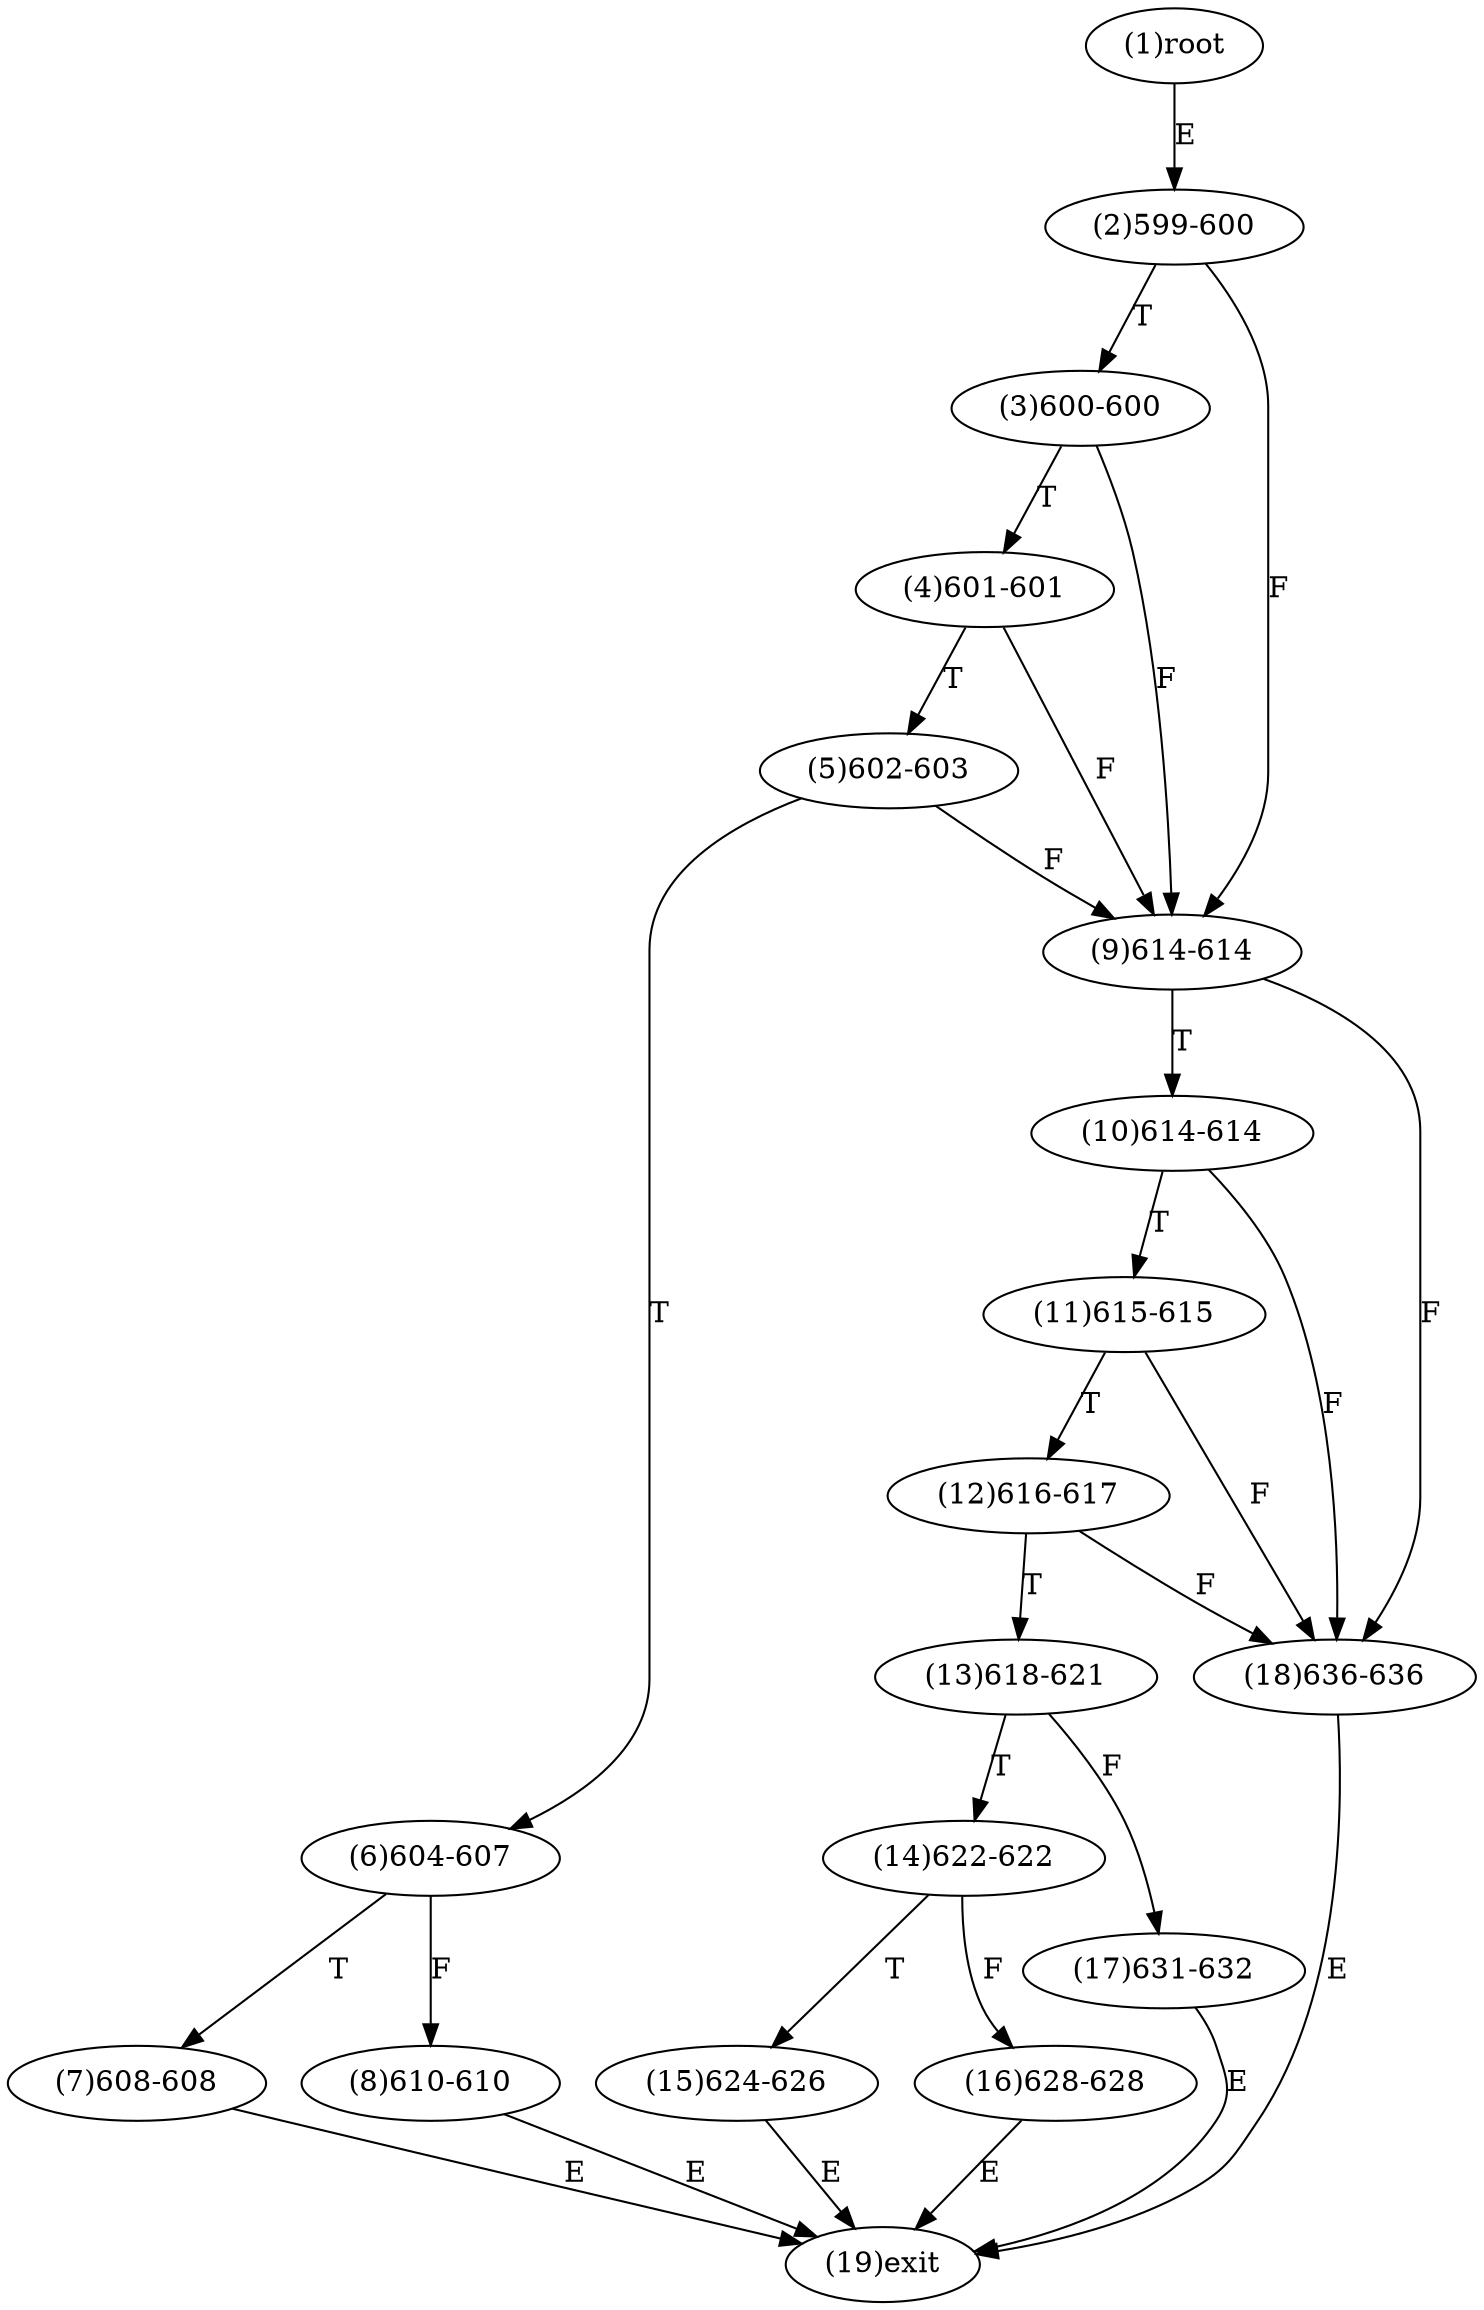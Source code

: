 digraph "" { 
1[ label="(1)root"];
2[ label="(2)599-600"];
3[ label="(3)600-600"];
4[ label="(4)601-601"];
5[ label="(5)602-603"];
6[ label="(6)604-607"];
7[ label="(7)608-608"];
8[ label="(8)610-610"];
9[ label="(9)614-614"];
10[ label="(10)614-614"];
11[ label="(11)615-615"];
12[ label="(12)616-617"];
13[ label="(13)618-621"];
14[ label="(14)622-622"];
15[ label="(15)624-626"];
17[ label="(17)631-632"];
16[ label="(16)628-628"];
19[ label="(19)exit"];
18[ label="(18)636-636"];
1->2[ label="E"];
2->9[ label="F"];
2->3[ label="T"];
3->9[ label="F"];
3->4[ label="T"];
4->9[ label="F"];
4->5[ label="T"];
5->9[ label="F"];
5->6[ label="T"];
6->8[ label="F"];
6->7[ label="T"];
7->19[ label="E"];
8->19[ label="E"];
9->18[ label="F"];
9->10[ label="T"];
10->18[ label="F"];
10->11[ label="T"];
11->18[ label="F"];
11->12[ label="T"];
12->18[ label="F"];
12->13[ label="T"];
13->17[ label="F"];
13->14[ label="T"];
14->16[ label="F"];
14->15[ label="T"];
15->19[ label="E"];
16->19[ label="E"];
17->19[ label="E"];
18->19[ label="E"];
}